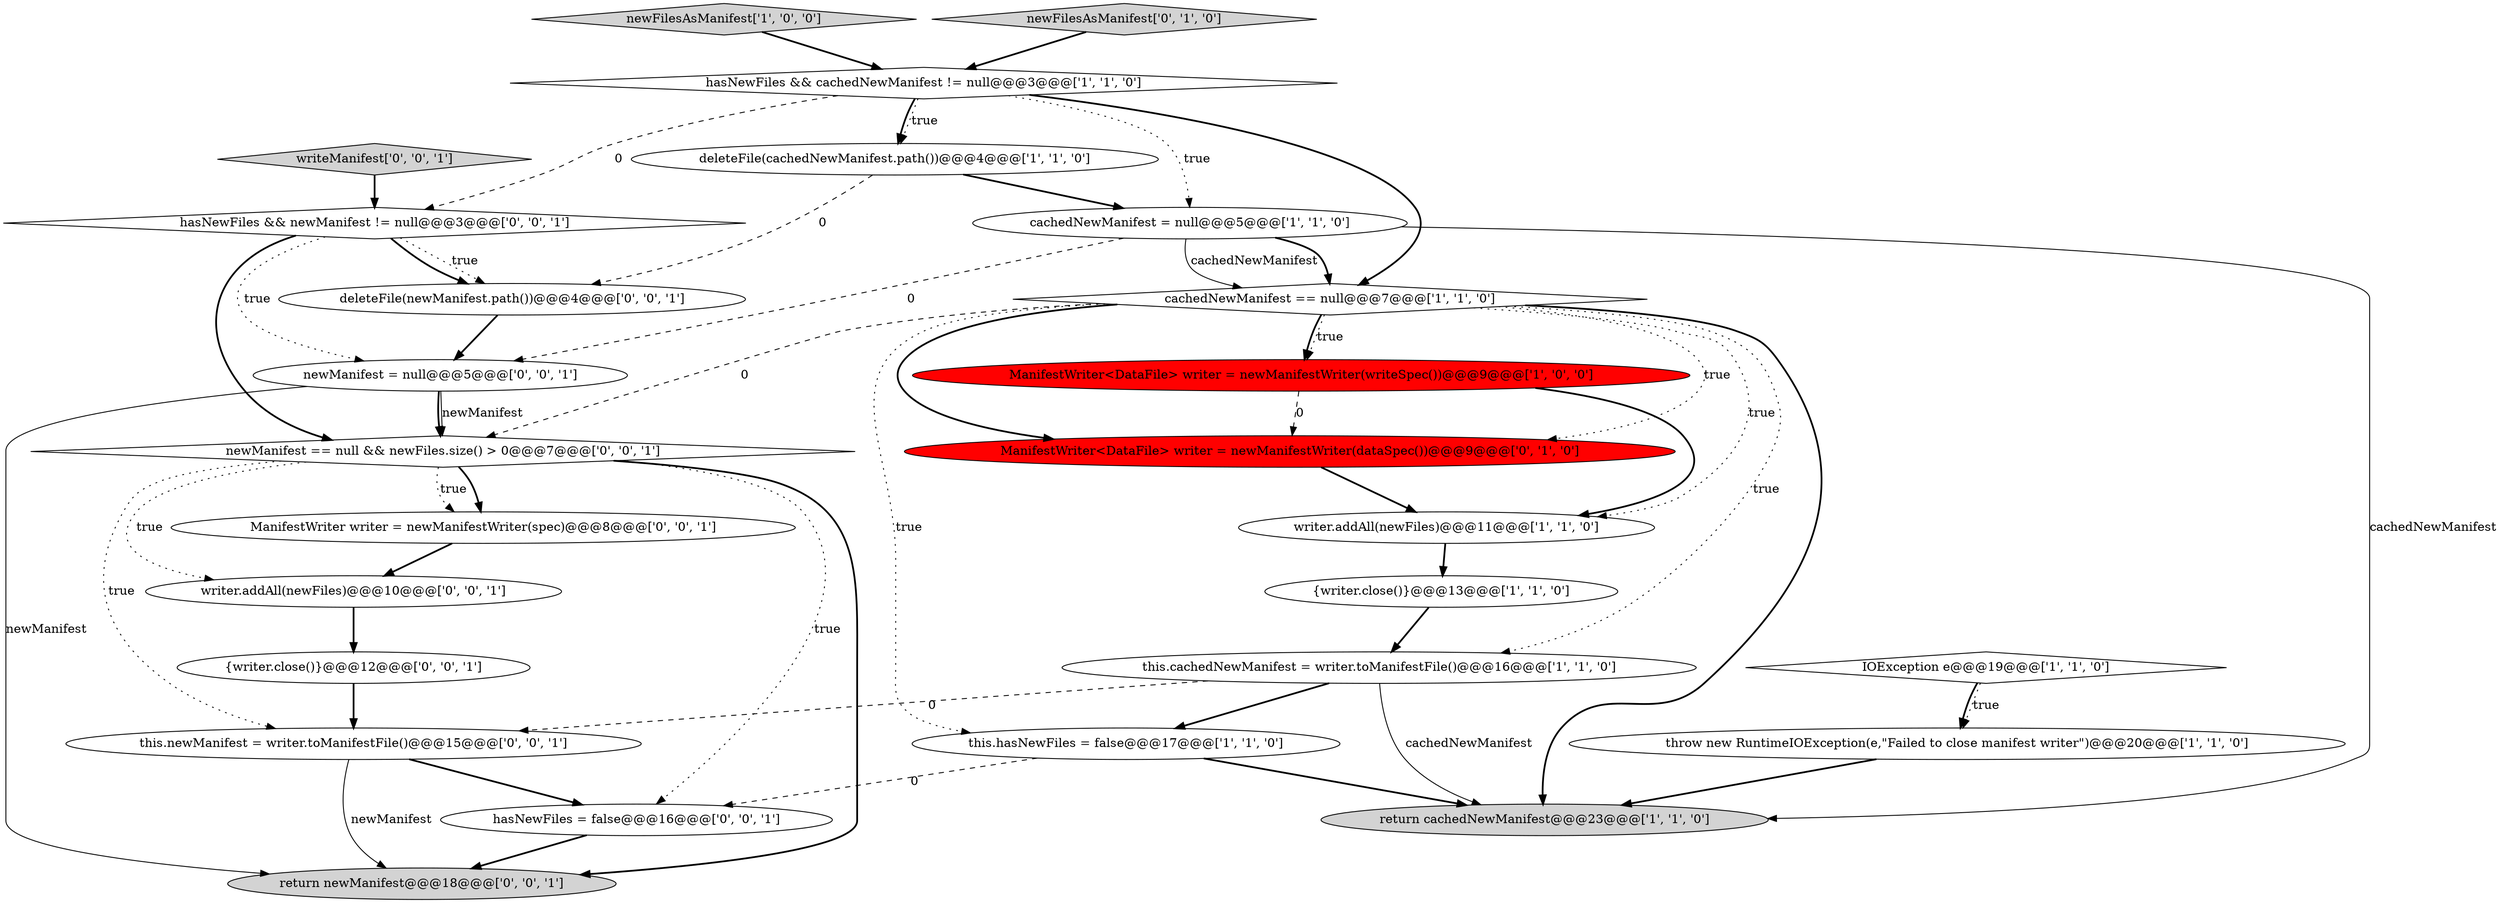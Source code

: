 digraph {
5 [style = filled, label = "hasNewFiles && cachedNewManifest != null@@@3@@@['1', '1', '0']", fillcolor = white, shape = diamond image = "AAA0AAABBB1BBB"];
14 [style = filled, label = "ManifestWriter<DataFile> writer = newManifestWriter(dataSpec())@@@9@@@['0', '1', '0']", fillcolor = red, shape = ellipse image = "AAA1AAABBB2BBB"];
16 [style = filled, label = "hasNewFiles = false@@@16@@@['0', '0', '1']", fillcolor = white, shape = ellipse image = "AAA0AAABBB3BBB"];
19 [style = filled, label = "{writer.close()}@@@12@@@['0', '0', '1']", fillcolor = white, shape = ellipse image = "AAA0AAABBB3BBB"];
8 [style = filled, label = "{writer.close()}@@@13@@@['1', '1', '0']", fillcolor = white, shape = ellipse image = "AAA0AAABBB1BBB"];
4 [style = filled, label = "newFilesAsManifest['1', '0', '0']", fillcolor = lightgray, shape = diamond image = "AAA0AAABBB1BBB"];
6 [style = filled, label = "throw new RuntimeIOException(e,\"Failed to close manifest writer\")@@@20@@@['1', '1', '0']", fillcolor = white, shape = ellipse image = "AAA0AAABBB1BBB"];
13 [style = filled, label = "newFilesAsManifest['0', '1', '0']", fillcolor = lightgray, shape = diamond image = "AAA0AAABBB2BBB"];
21 [style = filled, label = "this.newManifest = writer.toManifestFile()@@@15@@@['0', '0', '1']", fillcolor = white, shape = ellipse image = "AAA0AAABBB3BBB"];
10 [style = filled, label = "cachedNewManifest == null@@@7@@@['1', '1', '0']", fillcolor = white, shape = diamond image = "AAA0AAABBB1BBB"];
20 [style = filled, label = "newManifest == null && newFiles.size() > 0@@@7@@@['0', '0', '1']", fillcolor = white, shape = diamond image = "AAA0AAABBB3BBB"];
15 [style = filled, label = "writer.addAll(newFiles)@@@10@@@['0', '0', '1']", fillcolor = white, shape = ellipse image = "AAA0AAABBB3BBB"];
11 [style = filled, label = "return cachedNewManifest@@@23@@@['1', '1', '0']", fillcolor = lightgray, shape = ellipse image = "AAA0AAABBB1BBB"];
22 [style = filled, label = "newManifest = null@@@5@@@['0', '0', '1']", fillcolor = white, shape = ellipse image = "AAA0AAABBB3BBB"];
1 [style = filled, label = "ManifestWriter<DataFile> writer = newManifestWriter(writeSpec())@@@9@@@['1', '0', '0']", fillcolor = red, shape = ellipse image = "AAA1AAABBB1BBB"];
17 [style = filled, label = "deleteFile(newManifest.path())@@@4@@@['0', '0', '1']", fillcolor = white, shape = ellipse image = "AAA0AAABBB3BBB"];
12 [style = filled, label = "this.cachedNewManifest = writer.toManifestFile()@@@16@@@['1', '1', '0']", fillcolor = white, shape = ellipse image = "AAA0AAABBB1BBB"];
3 [style = filled, label = "this.hasNewFiles = false@@@17@@@['1', '1', '0']", fillcolor = white, shape = ellipse image = "AAA0AAABBB1BBB"];
18 [style = filled, label = "ManifestWriter writer = newManifestWriter(spec)@@@8@@@['0', '0', '1']", fillcolor = white, shape = ellipse image = "AAA0AAABBB3BBB"];
2 [style = filled, label = "cachedNewManifest = null@@@5@@@['1', '1', '0']", fillcolor = white, shape = ellipse image = "AAA0AAABBB1BBB"];
9 [style = filled, label = "IOException e@@@19@@@['1', '1', '0']", fillcolor = white, shape = diamond image = "AAA0AAABBB1BBB"];
7 [style = filled, label = "writer.addAll(newFiles)@@@11@@@['1', '1', '0']", fillcolor = white, shape = ellipse image = "AAA0AAABBB1BBB"];
0 [style = filled, label = "deleteFile(cachedNewManifest.path())@@@4@@@['1', '1', '0']", fillcolor = white, shape = ellipse image = "AAA0AAABBB1BBB"];
23 [style = filled, label = "writeManifest['0', '0', '1']", fillcolor = lightgray, shape = diamond image = "AAA0AAABBB3BBB"];
25 [style = filled, label = "return newManifest@@@18@@@['0', '0', '1']", fillcolor = lightgray, shape = ellipse image = "AAA0AAABBB3BBB"];
24 [style = filled, label = "hasNewFiles && newManifest != null@@@3@@@['0', '0', '1']", fillcolor = white, shape = diamond image = "AAA0AAABBB3BBB"];
5->10 [style = bold, label=""];
10->12 [style = dotted, label="true"];
2->10 [style = solid, label="cachedNewManifest"];
22->20 [style = solid, label="newManifest"];
1->14 [style = dashed, label="0"];
10->14 [style = bold, label=""];
24->17 [style = dotted, label="true"];
0->2 [style = bold, label=""];
3->16 [style = dashed, label="0"];
18->15 [style = bold, label=""];
5->24 [style = dashed, label="0"];
3->11 [style = bold, label=""];
10->3 [style = dotted, label="true"];
2->11 [style = solid, label="cachedNewManifest"];
16->25 [style = bold, label=""];
5->0 [style = dotted, label="true"];
20->21 [style = dotted, label="true"];
17->22 [style = bold, label=""];
9->6 [style = dotted, label="true"];
2->10 [style = bold, label=""];
7->8 [style = bold, label=""];
1->7 [style = bold, label=""];
20->25 [style = bold, label=""];
15->19 [style = bold, label=""];
0->17 [style = dashed, label="0"];
12->21 [style = dashed, label="0"];
9->6 [style = bold, label=""];
14->7 [style = bold, label=""];
10->14 [style = dotted, label="true"];
24->20 [style = bold, label=""];
20->18 [style = bold, label=""];
23->24 [style = bold, label=""];
22->25 [style = solid, label="newManifest"];
5->0 [style = bold, label=""];
22->20 [style = bold, label=""];
21->25 [style = solid, label="newManifest"];
24->22 [style = dotted, label="true"];
6->11 [style = bold, label=""];
24->17 [style = bold, label=""];
20->18 [style = dotted, label="true"];
8->12 [style = bold, label=""];
13->5 [style = bold, label=""];
21->16 [style = bold, label=""];
12->11 [style = solid, label="cachedNewManifest"];
10->20 [style = dashed, label="0"];
12->3 [style = bold, label=""];
10->1 [style = dotted, label="true"];
10->1 [style = bold, label=""];
2->22 [style = dashed, label="0"];
4->5 [style = bold, label=""];
10->7 [style = dotted, label="true"];
20->15 [style = dotted, label="true"];
20->16 [style = dotted, label="true"];
5->2 [style = dotted, label="true"];
10->11 [style = bold, label=""];
19->21 [style = bold, label=""];
}
